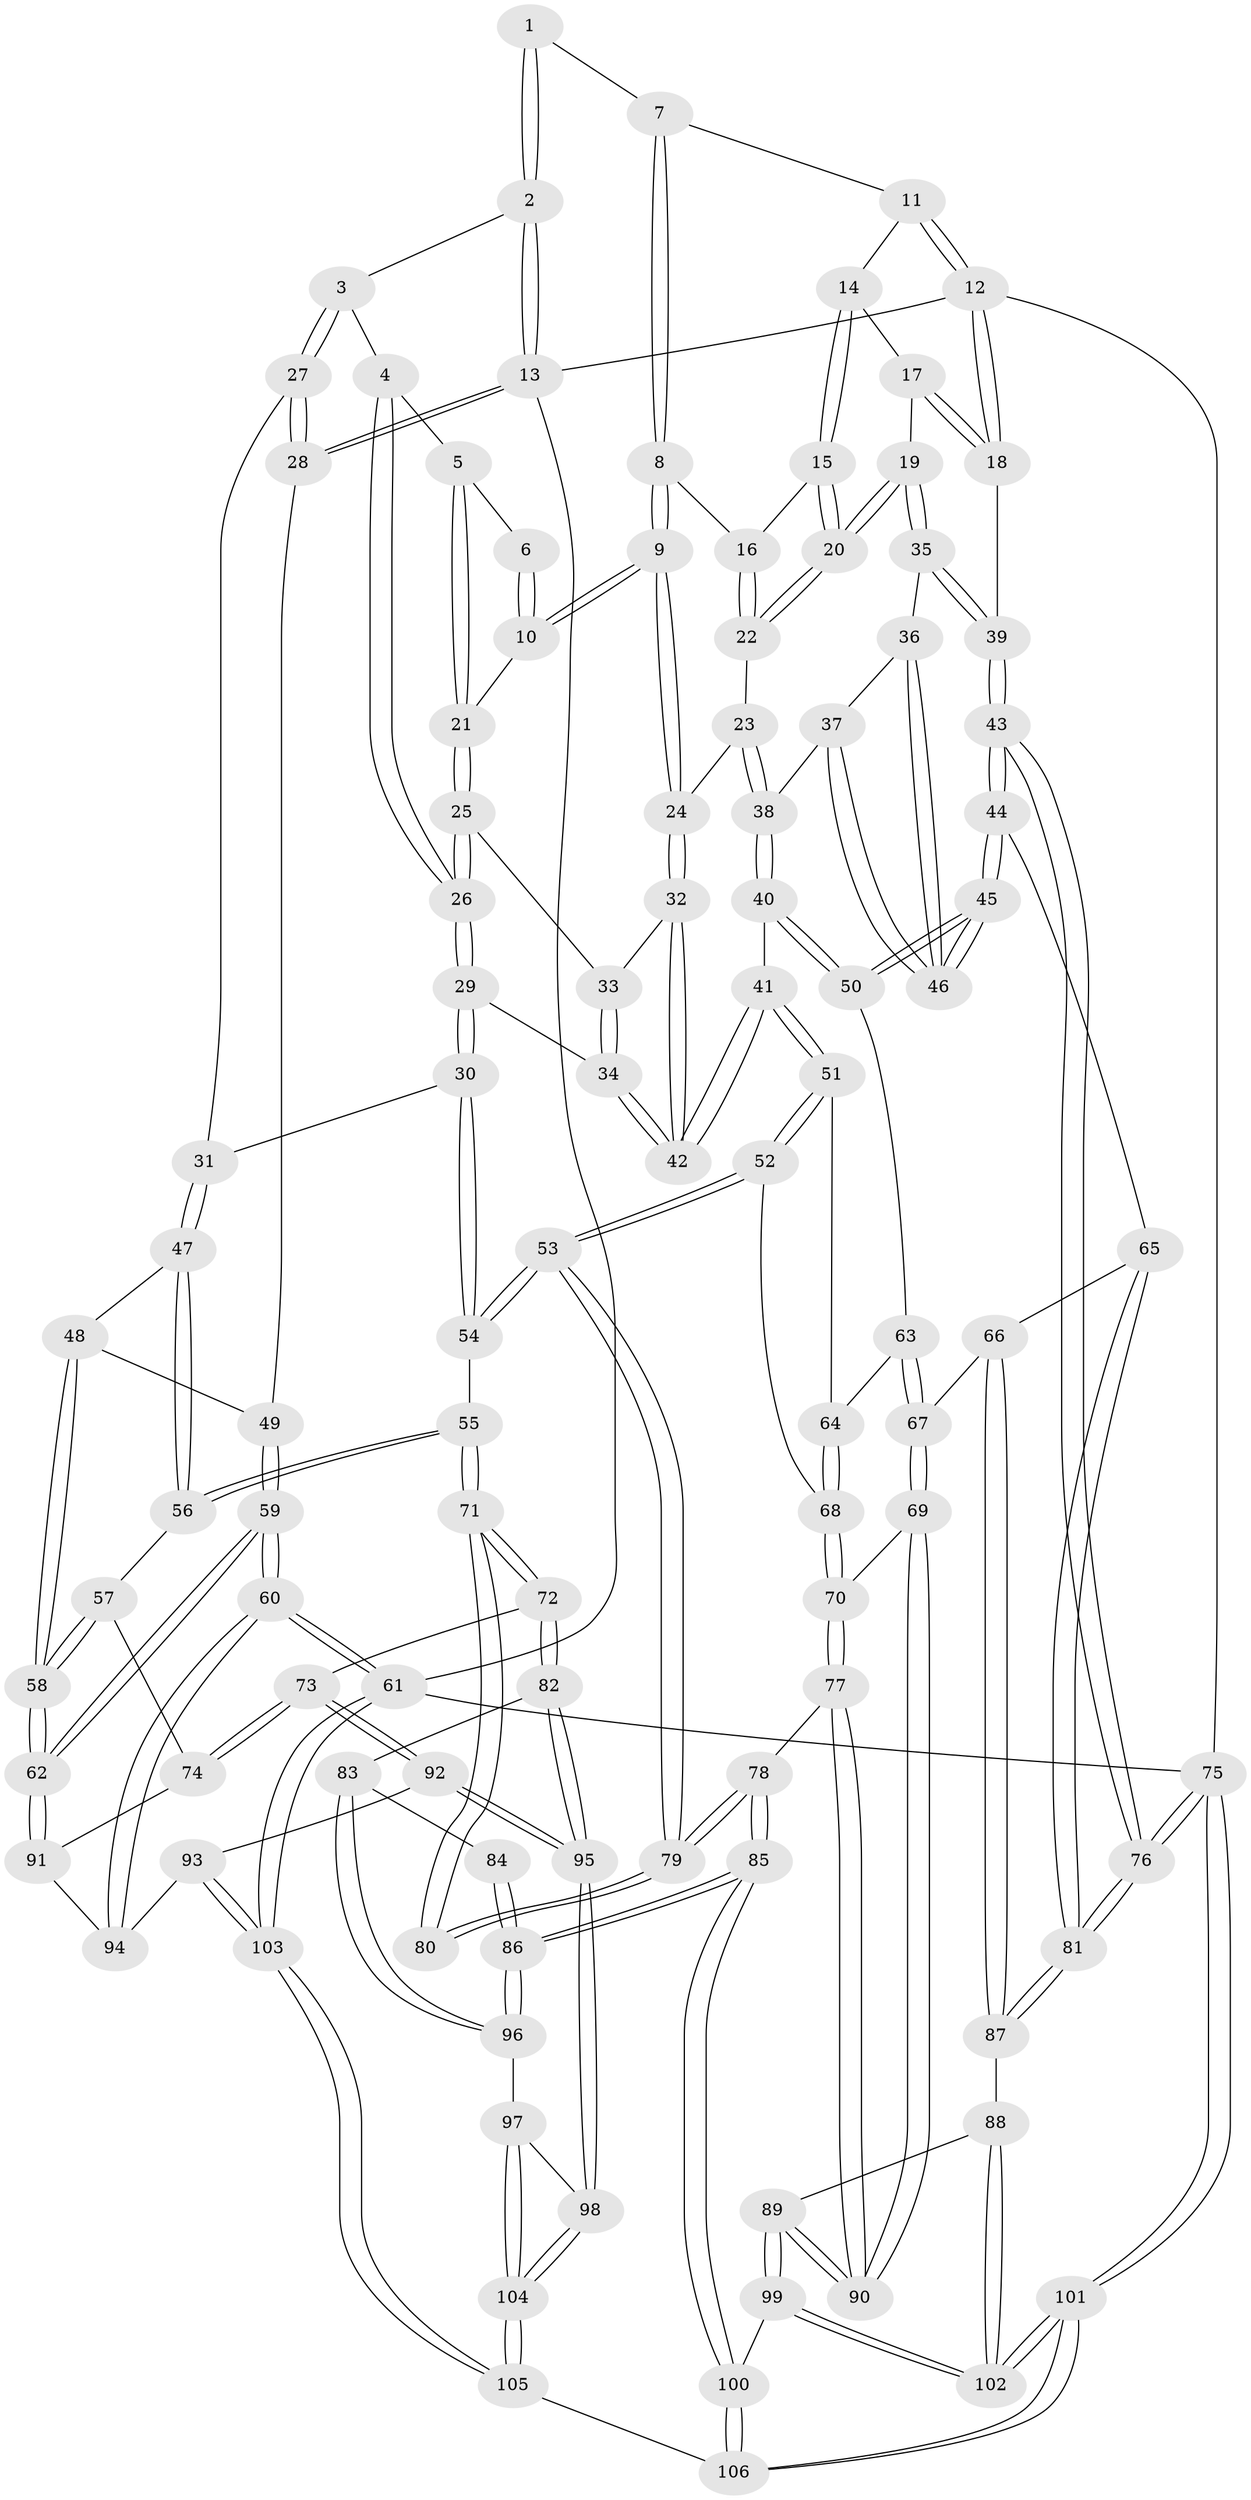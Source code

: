// coarse degree distribution, {3: 0.53125, 2: 0.0625, 4: 0.40625}
// Generated by graph-tools (version 1.1) at 2025/38/03/04/25 23:38:36]
// undirected, 106 vertices, 262 edges
graph export_dot {
  node [color=gray90,style=filled];
  1 [pos="+0.5951260842528839+0"];
  2 [pos="+0.0023364011474779475+0"];
  3 [pos="+0.33045013320900074+0.08960421043879045"];
  4 [pos="+0.4124078084088329+0.08788032214399949"];
  5 [pos="+0.4525130191992188+0.07014388567396651"];
  6 [pos="+0.5598578476981702+0"];
  7 [pos="+0.5983233719681375+0"];
  8 [pos="+0.6514381489254812+0.09504617728707636"];
  9 [pos="+0.6170349070348026+0.1687181615005366"];
  10 [pos="+0.5590754383367413+0.16828514309527207"];
  11 [pos="+0.8289601073609558+0"];
  12 [pos="+1+0"];
  13 [pos="+0+0"];
  14 [pos="+0.8444318962221186+0"];
  15 [pos="+0.7900983401728484+0.07113458805853548"];
  16 [pos="+0.740902980304925+0.11672119612661977"];
  17 [pos="+0.908295356509598+0.053591347258235535"];
  18 [pos="+1+0.25449032813332234"];
  19 [pos="+0.872947456171221+0.2218934054094877"];
  20 [pos="+0.8713543898216257+0.22150739142176334"];
  21 [pos="+0.5352580072634167+0.17273164751127518"];
  22 [pos="+0.7605808218623401+0.22583150722221937"];
  23 [pos="+0.7355670189824047+0.2407930985368747"];
  24 [pos="+0.6731444764537181+0.2499843340494489"];
  25 [pos="+0.5318834096874377+0.17779066767827328"];
  26 [pos="+0.43363130407350114+0.2697896908400936"];
  27 [pos="+0.2618256966866721+0.25656411489598563"];
  28 [pos="+0+0"];
  29 [pos="+0.41473555460778666+0.30496991636458554"];
  30 [pos="+0.39569614286528837+0.3147018026377232"];
  31 [pos="+0.26323808574117125+0.2605009056523524"];
  32 [pos="+0.6714979474606138+0.2528226839256803"];
  33 [pos="+0.5640785434045741+0.2724382326929946"];
  34 [pos="+0.5109573183160829+0.32656552275096445"];
  35 [pos="+0.8886025723020287+0.23444831810388983"];
  36 [pos="+0.8497361796811174+0.3216721008210335"];
  37 [pos="+0.7888555578878108+0.3611333156277467"];
  38 [pos="+0.776100201600475+0.36251216859826324"];
  39 [pos="+1+0.31239128644429515"];
  40 [pos="+0.7415985260864109+0.39879658234148735"];
  41 [pos="+0.6323726890182558+0.41649364506151226"];
  42 [pos="+0.6311055398531373+0.41246021300670543"];
  43 [pos="+1+0.4194556414309572"];
  44 [pos="+0.9778114083070719+0.4973441693825419"];
  45 [pos="+0.9172306582371503+0.48791323177210755"];
  46 [pos="+0.9009155710054112+0.4619905990401568"];
  47 [pos="+0.16787141616542564+0.38468406598970484"];
  48 [pos="+0.09918943491608995+0.3713754848724909"];
  49 [pos="+0+0.12205042991842996"];
  50 [pos="+0.8458165615118499+0.5044755293222856"];
  51 [pos="+0.6291168239479037+0.429616811843918"];
  52 [pos="+0.5711222468206788+0.5191811455013652"];
  53 [pos="+0.5206066939840671+0.5602051197148299"];
  54 [pos="+0.401163444839159+0.49988889695107214"];
  55 [pos="+0.27892394105744905+0.5502346848387814"];
  56 [pos="+0.19977277334966417+0.5051384269141191"];
  57 [pos="+0.18300580486317095+0.5144369561923837"];
  58 [pos="+0+0.6254689253679662"];
  59 [pos="+0+0.6498215772957989"];
  60 [pos="+0+0.8319990513417608"];
  61 [pos="+0+1"];
  62 [pos="+0+0.6387848856678177"];
  63 [pos="+0.803731075234491+0.5347976199951248"];
  64 [pos="+0.7869136187531618+0.5403504155993996"];
  65 [pos="+0.9170642620060723+0.6547480939214123"];
  66 [pos="+0.8676479370789926+0.6873863714297946"];
  67 [pos="+0.8497909683913658+0.6882246094392127"];
  68 [pos="+0.7394575599395409+0.5918219505896314"];
  69 [pos="+0.8105036948895795+0.7041133377443666"];
  70 [pos="+0.737684677834547+0.6059364996562627"];
  71 [pos="+0.2748030093235935+0.6495108375990735"];
  72 [pos="+0.2581109740748331+0.7041425457043293"];
  73 [pos="+0.225518997412652+0.7116378865681972"];
  74 [pos="+0.12628067502822282+0.7085336162300168"];
  75 [pos="+1+1"];
  76 [pos="+1+0.9528902410506213"];
  77 [pos="+0.6180976694883572+0.7228779160777709"];
  78 [pos="+0.5766716102248884+0.714384512941073"];
  79 [pos="+0.5312788297095357+0.6482614336223294"];
  80 [pos="+0.45672864441299266+0.6826458806211644"];
  81 [pos="+1+0.8659957127648938"];
  82 [pos="+0.2718120001972784+0.7247438287418521"];
  83 [pos="+0.3421855405485995+0.7622070520543568"];
  84 [pos="+0.43461251142735075+0.7046494300522306"];
  85 [pos="+0.4930366849352523+0.8856419948905325"];
  86 [pos="+0.42094285739398984+0.8500546877795071"];
  87 [pos="+0.932170622748431+0.8196246732134118"];
  88 [pos="+0.8780867738121444+0.8354470263584861"];
  89 [pos="+0.7403286149594991+0.8077055248137249"];
  90 [pos="+0.737809322512231+0.8003714694273918"];
  91 [pos="+0.11068577730290216+0.7108677314487093"];
  92 [pos="+0.15965572695244096+0.8452619280485125"];
  93 [pos="+0.143483753387104+0.8500998578086941"];
  94 [pos="+0.12503112155731488+0.8318341505651985"];
  95 [pos="+0.24903205824833968+0.8601997913545035"];
  96 [pos="+0.38906223351378183+0.8398556725821474"];
  97 [pos="+0.37761801514978005+0.8470665856887644"];
  98 [pos="+0.2521844485694936+0.8656361972401013"];
  99 [pos="+0.7258036782382837+0.8843446129115858"];
  100 [pos="+0.5182555798305161+0.9783650740415677"];
  101 [pos="+0.9379262527139809+1"];
  102 [pos="+0.8397732608567127+1"];
  103 [pos="+0.010800396280107106+1"];
  104 [pos="+0.2606840790293605+1"];
  105 [pos="+0.22269840361342455+1"];
  106 [pos="+0.4730599569422411+1"];
  1 -- 2;
  1 -- 2;
  1 -- 7;
  2 -- 3;
  2 -- 13;
  2 -- 13;
  3 -- 4;
  3 -- 27;
  3 -- 27;
  4 -- 5;
  4 -- 26;
  4 -- 26;
  5 -- 6;
  5 -- 21;
  5 -- 21;
  6 -- 10;
  6 -- 10;
  7 -- 8;
  7 -- 8;
  7 -- 11;
  8 -- 9;
  8 -- 9;
  8 -- 16;
  9 -- 10;
  9 -- 10;
  9 -- 24;
  9 -- 24;
  10 -- 21;
  11 -- 12;
  11 -- 12;
  11 -- 14;
  12 -- 13;
  12 -- 18;
  12 -- 18;
  12 -- 75;
  13 -- 28;
  13 -- 28;
  13 -- 61;
  14 -- 15;
  14 -- 15;
  14 -- 17;
  15 -- 16;
  15 -- 20;
  15 -- 20;
  16 -- 22;
  16 -- 22;
  17 -- 18;
  17 -- 18;
  17 -- 19;
  18 -- 39;
  19 -- 20;
  19 -- 20;
  19 -- 35;
  19 -- 35;
  20 -- 22;
  20 -- 22;
  21 -- 25;
  21 -- 25;
  22 -- 23;
  23 -- 24;
  23 -- 38;
  23 -- 38;
  24 -- 32;
  24 -- 32;
  25 -- 26;
  25 -- 26;
  25 -- 33;
  26 -- 29;
  26 -- 29;
  27 -- 28;
  27 -- 28;
  27 -- 31;
  28 -- 49;
  29 -- 30;
  29 -- 30;
  29 -- 34;
  30 -- 31;
  30 -- 54;
  30 -- 54;
  31 -- 47;
  31 -- 47;
  32 -- 33;
  32 -- 42;
  32 -- 42;
  33 -- 34;
  33 -- 34;
  34 -- 42;
  34 -- 42;
  35 -- 36;
  35 -- 39;
  35 -- 39;
  36 -- 37;
  36 -- 46;
  36 -- 46;
  37 -- 38;
  37 -- 46;
  37 -- 46;
  38 -- 40;
  38 -- 40;
  39 -- 43;
  39 -- 43;
  40 -- 41;
  40 -- 50;
  40 -- 50;
  41 -- 42;
  41 -- 42;
  41 -- 51;
  41 -- 51;
  43 -- 44;
  43 -- 44;
  43 -- 76;
  43 -- 76;
  44 -- 45;
  44 -- 45;
  44 -- 65;
  45 -- 46;
  45 -- 46;
  45 -- 50;
  45 -- 50;
  47 -- 48;
  47 -- 56;
  47 -- 56;
  48 -- 49;
  48 -- 58;
  48 -- 58;
  49 -- 59;
  49 -- 59;
  50 -- 63;
  51 -- 52;
  51 -- 52;
  51 -- 64;
  52 -- 53;
  52 -- 53;
  52 -- 68;
  53 -- 54;
  53 -- 54;
  53 -- 79;
  53 -- 79;
  54 -- 55;
  55 -- 56;
  55 -- 56;
  55 -- 71;
  55 -- 71;
  56 -- 57;
  57 -- 58;
  57 -- 58;
  57 -- 74;
  58 -- 62;
  58 -- 62;
  59 -- 60;
  59 -- 60;
  59 -- 62;
  59 -- 62;
  60 -- 61;
  60 -- 61;
  60 -- 94;
  60 -- 94;
  61 -- 103;
  61 -- 103;
  61 -- 75;
  62 -- 91;
  62 -- 91;
  63 -- 64;
  63 -- 67;
  63 -- 67;
  64 -- 68;
  64 -- 68;
  65 -- 66;
  65 -- 81;
  65 -- 81;
  66 -- 67;
  66 -- 87;
  66 -- 87;
  67 -- 69;
  67 -- 69;
  68 -- 70;
  68 -- 70;
  69 -- 70;
  69 -- 90;
  69 -- 90;
  70 -- 77;
  70 -- 77;
  71 -- 72;
  71 -- 72;
  71 -- 80;
  71 -- 80;
  72 -- 73;
  72 -- 82;
  72 -- 82;
  73 -- 74;
  73 -- 74;
  73 -- 92;
  73 -- 92;
  74 -- 91;
  75 -- 76;
  75 -- 76;
  75 -- 101;
  75 -- 101;
  76 -- 81;
  76 -- 81;
  77 -- 78;
  77 -- 90;
  77 -- 90;
  78 -- 79;
  78 -- 79;
  78 -- 85;
  78 -- 85;
  79 -- 80;
  79 -- 80;
  81 -- 87;
  81 -- 87;
  82 -- 83;
  82 -- 95;
  82 -- 95;
  83 -- 84;
  83 -- 96;
  83 -- 96;
  84 -- 86;
  84 -- 86;
  85 -- 86;
  85 -- 86;
  85 -- 100;
  85 -- 100;
  86 -- 96;
  86 -- 96;
  87 -- 88;
  88 -- 89;
  88 -- 102;
  88 -- 102;
  89 -- 90;
  89 -- 90;
  89 -- 99;
  89 -- 99;
  91 -- 94;
  92 -- 93;
  92 -- 95;
  92 -- 95;
  93 -- 94;
  93 -- 103;
  93 -- 103;
  95 -- 98;
  95 -- 98;
  96 -- 97;
  97 -- 98;
  97 -- 104;
  97 -- 104;
  98 -- 104;
  98 -- 104;
  99 -- 100;
  99 -- 102;
  99 -- 102;
  100 -- 106;
  100 -- 106;
  101 -- 102;
  101 -- 102;
  101 -- 106;
  101 -- 106;
  103 -- 105;
  103 -- 105;
  104 -- 105;
  104 -- 105;
  105 -- 106;
}
